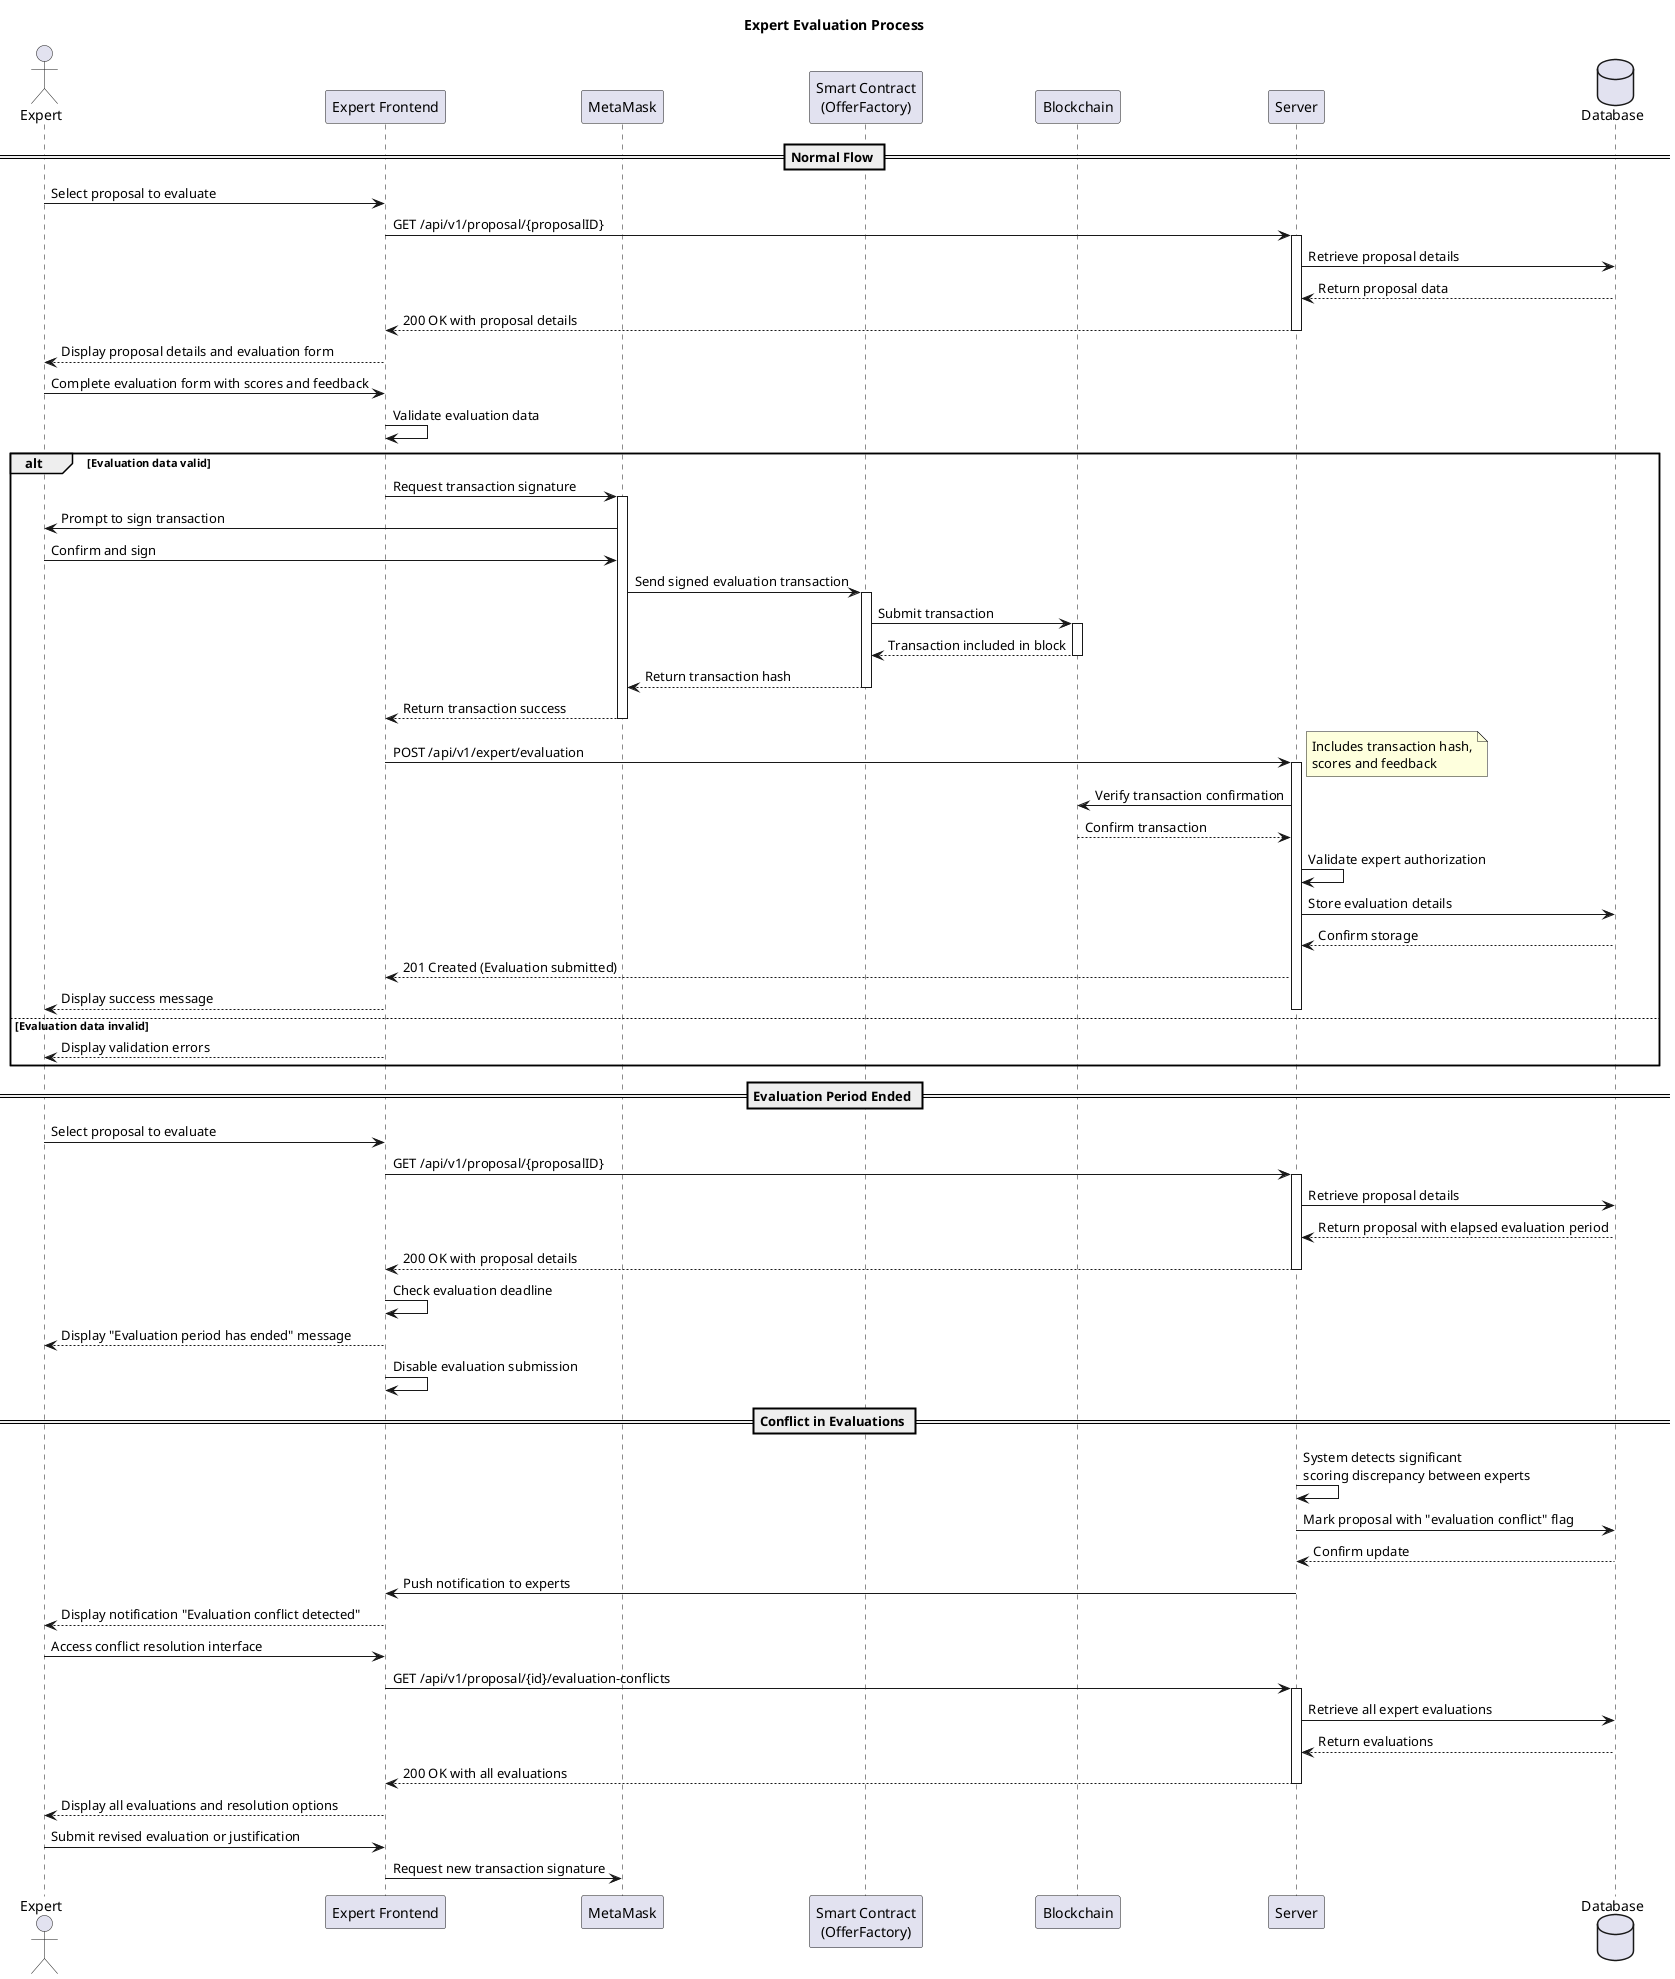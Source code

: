 @startuml expert_evaluation_sequence

actor Expert
participant "Expert Frontend" as Frontend
participant "MetaMask" as MetaMask
participant "Smart Contract\n(OfferFactory)" as Contract
participant "Blockchain" as Blockchain
participant "Server" as Server
database "Database" as DB

title Expert Evaluation Process

== Normal Flow ==
Expert -> Frontend: Select proposal to evaluate
Frontend -> Server: GET /api/v1/proposal/{proposalID}
activate Server
Server -> DB: Retrieve proposal details
DB --> Server: Return proposal data
Server --> Frontend: 200 OK with proposal details
deactivate Server
Frontend --> Expert: Display proposal details and evaluation form
Expert -> Frontend: Complete evaluation form with scores and feedback
Frontend -> Frontend: Validate evaluation data
alt Evaluation data valid
    Frontend -> MetaMask: Request transaction signature
    activate MetaMask
    MetaMask -> Expert: Prompt to sign transaction
    Expert -> MetaMask: Confirm and sign
    MetaMask -> Contract: Send signed evaluation transaction
    activate Contract
    Contract -> Blockchain: Submit transaction
    activate Blockchain
    Blockchain --> Contract: Transaction included in block
    deactivate Blockchain
    Contract --> MetaMask: Return transaction hash
    deactivate Contract
    MetaMask --> Frontend: Return transaction success
    deactivate MetaMask
    Frontend -> Server: POST /api/v1/expert/evaluation
    note right: Includes transaction hash,\nscores and feedback
    activate Server
    Server -> Blockchain: Verify transaction confirmation
    Blockchain --> Server: Confirm transaction
    Server -> Server: Validate expert authorization
    Server -> DB: Store evaluation details
    DB --> Server: Confirm storage
    Server --> Frontend: 201 Created (Evaluation submitted)
    Frontend --> Expert: Display success message
    deactivate Server
else Evaluation data invalid
    Frontend --> Expert: Display validation errors
end

== Evaluation Period Ended ==
Expert -> Frontend: Select proposal to evaluate
Frontend -> Server: GET /api/v1/proposal/{proposalID}
activate Server
Server -> DB: Retrieve proposal details
DB --> Server: Return proposal with elapsed evaluation period
Server --> Frontend: 200 OK with proposal details
deactivate Server
Frontend -> Frontend: Check evaluation deadline
Frontend --> Expert: Display "Evaluation period has ended" message
Frontend -> Frontend: Disable evaluation submission


== Conflict in Evaluations ==
Server -> Server: System detects significant\nscoring discrepancy between experts
Server -> DB: Mark proposal with "evaluation conflict" flag
DB --> Server: Confirm update
Server -> Frontend: Push notification to experts
Frontend --> Expert: Display notification "Evaluation conflict detected"
Expert -> Frontend: Access conflict resolution interface
Frontend -> Server: GET /api/v1/proposal/{id}/evaluation-conflicts
activate Server
Server -> DB: Retrieve all expert evaluations
DB --> Server: Return evaluations
Server --> Frontend: 200 OK with all evaluations
deactivate Server
Frontend --> Expert: Display all evaluations and resolution options
Expert -> Frontend: Submit revised evaluation or justification
Frontend -> MetaMask: Request new transaction signature

@enduml
